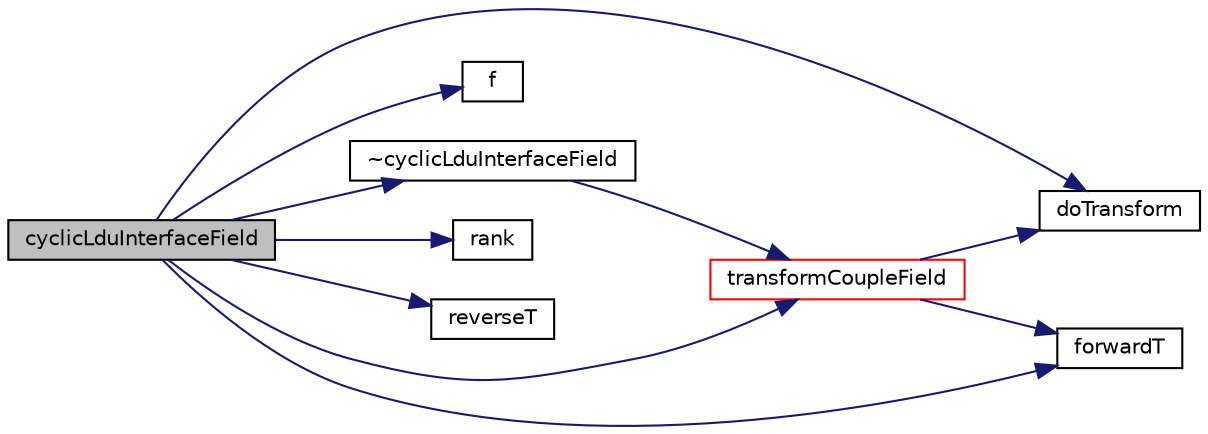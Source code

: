 digraph "cyclicLduInterfaceField"
{
  bgcolor="transparent";
  edge [fontname="Helvetica",fontsize="10",labelfontname="Helvetica",labelfontsize="10"];
  node [fontname="Helvetica",fontsize="10",shape=record];
  rankdir="LR";
  Node1 [label="cyclicLduInterfaceField",height=0.2,width=0.4,color="black", fillcolor="grey75", style="filled", fontcolor="black"];
  Node1 -> Node2 [color="midnightblue",fontsize="10",style="solid",fontname="Helvetica"];
  Node2 [label="doTransform",height=0.2,width=0.4,color="black",URL="$a00488.html#a3a543d47cc9b3ccc13cfadfbaac12203",tooltip="Is the transform required. "];
  Node1 -> Node3 [color="midnightblue",fontsize="10",style="solid",fontname="Helvetica"];
  Node3 [label="f",height=0.2,width=0.4,color="black",URL="$a04026.html#a888be93833ac7a23170555c69c690288"];
  Node1 -> Node4 [color="midnightblue",fontsize="10",style="solid",fontname="Helvetica"];
  Node4 [label="forwardT",height=0.2,width=0.4,color="black",URL="$a00488.html#aae68494d956bdfbc23908a80ab07a493",tooltip="Return face transformation tensor. "];
  Node1 -> Node5 [color="midnightblue",fontsize="10",style="solid",fontname="Helvetica"];
  Node5 [label="rank",height=0.2,width=0.4,color="black",URL="$a00488.html#a89a7d4ce3492f44cbd3809bf4c20cade",tooltip="Return rank of component for transform. "];
  Node1 -> Node6 [color="midnightblue",fontsize="10",style="solid",fontname="Helvetica"];
  Node6 [label="reverseT",height=0.2,width=0.4,color="black",URL="$a00488.html#ae26caa0a3d61f6c628a7e23e26b6ae99",tooltip="Return neighbour-cell transformation tensor. "];
  Node1 -> Node7 [color="midnightblue",fontsize="10",style="solid",fontname="Helvetica"];
  Node7 [label="transformCoupleField",height=0.2,width=0.4,color="red",URL="$a00488.html#aa655b8ec61590cb366dc249e0aeb2434",tooltip="Transform given patch field. "];
  Node7 -> Node2 [color="midnightblue",fontsize="10",style="solid",fontname="Helvetica"];
  Node7 -> Node4 [color="midnightblue",fontsize="10",style="solid",fontname="Helvetica"];
  Node1 -> Node8 [color="midnightblue",fontsize="10",style="solid",fontname="Helvetica"];
  Node8 [label="~cyclicLduInterfaceField",height=0.2,width=0.4,color="black",URL="$a00488.html#a3078f6dbffe77a6be36762d15e06bdda",tooltip="Destructor. "];
  Node8 -> Node7 [color="midnightblue",fontsize="10",style="solid",fontname="Helvetica"];
}
